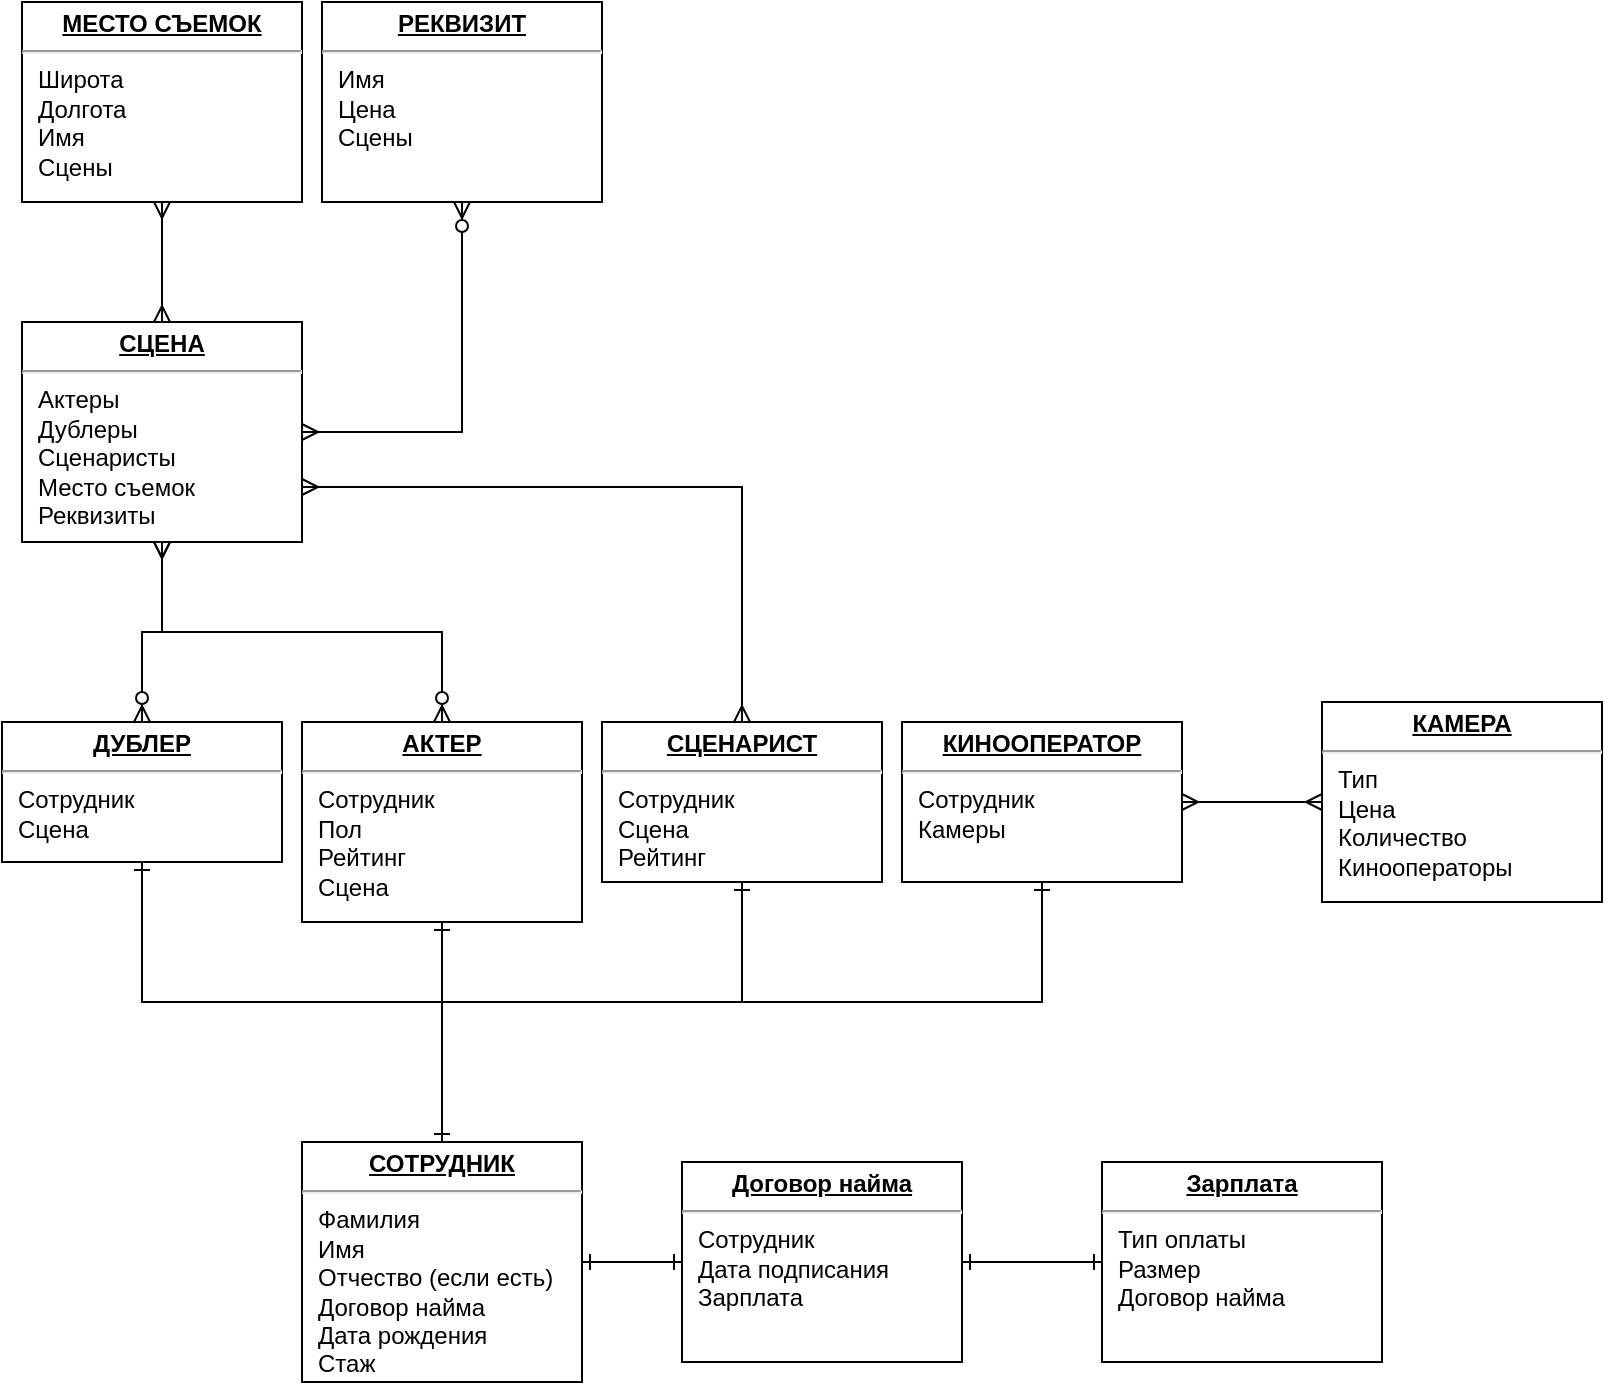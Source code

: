 <mxfile version="13.6.2" type="device"><diagram name="Page-1" id="a7904f86-f2b4-8e86-fa97-74104820619b"><mxGraphModel dx="971" dy="557" grid="1" gridSize="10" guides="1" tooltips="1" connect="1" arrows="1" fold="1" page="1" pageScale="1" pageWidth="1100" pageHeight="850" background="#ffffff" math="0" shadow="0"><root><mxCell id="0"/><mxCell id="1" parent="0"/><mxCell id="ISbWM6yRSSSMUi50u7g1-23" style="edgeStyle=orthogonalEdgeStyle;rounded=0;orthogonalLoop=1;jettySize=auto;html=1;exitX=0.5;exitY=0;exitDx=0;exitDy=0;entryX=0.5;entryY=1;entryDx=0;entryDy=0;startArrow=ERone;startFill=0;endArrow=ERone;endFill=0;" edge="1" parent="1" source="24794b860abc3c2d-1" target="ISbWM6yRSSSMUi50u7g1-9"><mxGeometry relative="1" as="geometry"/></mxCell><mxCell id="ISbWM6yRSSSMUi50u7g1-24" style="edgeStyle=orthogonalEdgeStyle;rounded=0;orthogonalLoop=1;jettySize=auto;html=1;exitX=0.5;exitY=0;exitDx=0;exitDy=0;entryX=0.5;entryY=1;entryDx=0;entryDy=0;startArrow=ERone;startFill=0;endArrow=ERone;endFill=0;" edge="1" parent="1" source="24794b860abc3c2d-1" target="ISbWM6yRSSSMUi50u7g1-8"><mxGeometry relative="1" as="geometry"/></mxCell><mxCell id="ISbWM6yRSSSMUi50u7g1-27" style="edgeStyle=orthogonalEdgeStyle;rounded=0;orthogonalLoop=1;jettySize=auto;html=1;exitX=1;exitY=0.5;exitDx=0;exitDy=0;entryX=0;entryY=0.5;entryDx=0;entryDy=0;startArrow=ERone;startFill=0;endArrow=ERone;endFill=0;" edge="1" parent="1" source="24794b860abc3c2d-1" target="24794b860abc3c2d-16"><mxGeometry relative="1" as="geometry"/></mxCell><mxCell id="24794b860abc3c2d-1" value="&lt;p style=&quot;margin: 0px ; margin-top: 4px ; text-align: center ; text-decoration: underline&quot;&gt;&lt;b&gt;СОТРУДНИК&lt;/b&gt;&lt;/p&gt;&lt;hr&gt;&lt;p style=&quot;margin: 0px ; margin-left: 8px&quot;&gt;Фамилия&lt;/p&gt;&lt;p style=&quot;margin: 0px ; margin-left: 8px&quot;&gt;Имя&lt;/p&gt;&lt;p style=&quot;margin: 0px ; margin-left: 8px&quot;&gt;Отчество (если есть)&lt;/p&gt;&lt;p style=&quot;margin: 0px ; margin-left: 8px&quot;&gt;Договор найма&lt;/p&gt;&lt;p style=&quot;margin: 0px ; margin-left: 8px&quot;&gt;Дата рождения&lt;/p&gt;&lt;p style=&quot;margin: 0px ; margin-left: 8px&quot;&gt;Стаж&lt;br&gt;&lt;/p&gt;" style="verticalAlign=top;align=left;overflow=fill;fontSize=12;fontFamily=Helvetica;html=1;rounded=0;shadow=0;comic=0;labelBackgroundColor=none;strokeWidth=1" parent="1" vertex="1"><mxGeometry x="220" y="610" width="140" height="120" as="geometry"/></mxCell><mxCell id="ISbWM6yRSSSMUi50u7g1-28" style="edgeStyle=orthogonalEdgeStyle;rounded=0;orthogonalLoop=1;jettySize=auto;html=1;exitX=1;exitY=0.5;exitDx=0;exitDy=0;entryX=0;entryY=0.5;entryDx=0;entryDy=0;startArrow=ERone;startFill=0;endArrow=ERone;endFill=0;" edge="1" parent="1" source="24794b860abc3c2d-16" target="ISbWM6yRSSSMUi50u7g1-7"><mxGeometry relative="1" as="geometry"/></mxCell><mxCell id="24794b860abc3c2d-16" value="&lt;p style=&quot;margin: 0px ; margin-top: 4px ; text-align: center ; text-decoration: underline&quot;&gt;&lt;b&gt;Договор найма&lt;/b&gt;&lt;/p&gt;&lt;hr&gt;&lt;p style=&quot;margin: 0px ; margin-left: 8px&quot;&gt;Сотрудник&lt;/p&gt;&lt;p style=&quot;margin: 0px ; margin-left: 8px&quot;&gt;Дата подписания&lt;/p&gt;&lt;p style=&quot;margin: 0px ; margin-left: 8px&quot;&gt;Зарплата&lt;/p&gt;" style="verticalAlign=top;align=left;overflow=fill;fontSize=12;fontFamily=Helvetica;html=1;rounded=0;shadow=0;comic=0;labelBackgroundColor=none;strokeWidth=1" parent="1" vertex="1"><mxGeometry x="410" y="620" width="140" height="100" as="geometry"/></mxCell><mxCell id="ISbWM6yRSSSMUi50u7g1-7" value="&lt;p style=&quot;margin: 0px ; margin-top: 4px ; text-align: center ; text-decoration: underline&quot;&gt;&lt;b&gt;Зарплата&lt;/b&gt;&lt;/p&gt;&lt;hr&gt;&lt;p style=&quot;margin: 0px ; margin-left: 8px&quot;&gt;Тип оплаты&lt;/p&gt;&lt;p style=&quot;margin: 0px ; margin-left: 8px&quot;&gt;Размер&lt;/p&gt;&lt;p style=&quot;margin: 0px ; margin-left: 8px&quot;&gt;Договор найма&lt;/p&gt;" style="verticalAlign=top;align=left;overflow=fill;fontSize=12;fontFamily=Helvetica;html=1;rounded=0;shadow=0;comic=0;labelBackgroundColor=none;strokeWidth=1" vertex="1" parent="1"><mxGeometry x="620" y="620" width="140" height="100" as="geometry"/></mxCell><mxCell id="ISbWM6yRSSSMUi50u7g1-21" style="edgeStyle=orthogonalEdgeStyle;rounded=0;orthogonalLoop=1;jettySize=auto;html=1;exitX=0.5;exitY=0;exitDx=0;exitDy=0;entryX=0.5;entryY=1;entryDx=0;entryDy=0;startArrow=ERzeroToMany;startFill=1;endArrow=ERmany;endFill=0;" edge="1" parent="1" source="ISbWM6yRSSSMUi50u7g1-8" target="ISbWM6yRSSSMUi50u7g1-15"><mxGeometry relative="1" as="geometry"/></mxCell><mxCell id="ISbWM6yRSSSMUi50u7g1-8" value="&lt;p style=&quot;margin: 0px ; margin-top: 4px ; text-align: center ; text-decoration: underline&quot;&gt;&lt;b&gt;АКТЕР&lt;/b&gt;&lt;/p&gt;&lt;hr&gt;&lt;p style=&quot;margin: 0px ; margin-left: 8px&quot;&gt;&lt;span&gt;Сотрудник&lt;/span&gt;&lt;/p&gt;&lt;p style=&quot;margin: 0px ; margin-left: 8px&quot;&gt;Пол&lt;/p&gt;&lt;p style=&quot;margin: 0px ; margin-left: 8px&quot;&gt;Рейтинг&lt;/p&gt;&lt;p style=&quot;margin: 0px ; margin-left: 8px&quot;&gt;Сцена&lt;/p&gt;" style="verticalAlign=top;align=left;overflow=fill;fontSize=12;fontFamily=Helvetica;html=1;rounded=0;shadow=0;comic=0;labelBackgroundColor=none;strokeWidth=1" vertex="1" parent="1"><mxGeometry x="220" y="400" width="140" height="100" as="geometry"/></mxCell><mxCell id="ISbWM6yRSSSMUi50u7g1-9" value="&lt;p style=&quot;margin: 0px ; margin-top: 4px ; text-align: center ; text-decoration: underline&quot;&gt;&lt;b&gt;ДУБЛЕР&lt;/b&gt;&lt;/p&gt;&lt;hr&gt;&lt;p style=&quot;margin: 0px ; margin-left: 8px&quot;&gt;&lt;span&gt;Сотрудник&lt;/span&gt;&lt;/p&gt;&lt;p style=&quot;margin: 0px ; margin-left: 8px&quot;&gt;&lt;span&gt;Сцена&lt;/span&gt;&lt;/p&gt;" style="verticalAlign=top;align=left;overflow=fill;fontSize=12;fontFamily=Helvetica;html=1;rounded=0;shadow=0;comic=0;labelBackgroundColor=none;strokeWidth=1" vertex="1" parent="1"><mxGeometry x="70" y="400" width="140" height="70" as="geometry"/></mxCell><mxCell id="ISbWM6yRSSSMUi50u7g1-22" style="edgeStyle=orthogonalEdgeStyle;rounded=0;orthogonalLoop=1;jettySize=auto;html=1;exitX=0.5;exitY=0;exitDx=0;exitDy=0;entryX=1;entryY=0.75;entryDx=0;entryDy=0;startArrow=ERmany;startFill=0;endArrow=ERmany;endFill=0;" edge="1" parent="1" source="ISbWM6yRSSSMUi50u7g1-10" target="ISbWM6yRSSSMUi50u7g1-15"><mxGeometry relative="1" as="geometry"><Array as="points"><mxPoint x="440" y="283"/></Array></mxGeometry></mxCell><mxCell id="ISbWM6yRSSSMUi50u7g1-25" style="edgeStyle=orthogonalEdgeStyle;rounded=0;orthogonalLoop=1;jettySize=auto;html=1;exitX=0.5;exitY=1;exitDx=0;exitDy=0;startArrow=ERone;startFill=0;endArrow=ERone;endFill=0;" edge="1" parent="1" source="ISbWM6yRSSSMUi50u7g1-10"><mxGeometry relative="1" as="geometry"><mxPoint x="290" y="610" as="targetPoint"/><Array as="points"><mxPoint x="440" y="540"/><mxPoint x="290" y="540"/></Array></mxGeometry></mxCell><mxCell id="ISbWM6yRSSSMUi50u7g1-10" value="&lt;p style=&quot;margin: 0px ; margin-top: 4px ; text-align: center ; text-decoration: underline&quot;&gt;&lt;b&gt;СЦЕНАРИСТ&lt;/b&gt;&lt;/p&gt;&lt;hr&gt;&lt;p style=&quot;margin: 0px ; margin-left: 8px&quot;&gt;&lt;span&gt;Сотрудник&lt;/span&gt;&lt;/p&gt;&lt;p style=&quot;margin: 0px ; margin-left: 8px&quot;&gt;Сцена&lt;/p&gt;&lt;p style=&quot;margin: 0px ; margin-left: 8px&quot;&gt;Рейтинг&lt;/p&gt;" style="verticalAlign=top;align=left;overflow=fill;fontSize=12;fontFamily=Helvetica;html=1;rounded=0;shadow=0;comic=0;labelBackgroundColor=none;strokeWidth=1" vertex="1" parent="1"><mxGeometry x="370" y="400" width="140" height="80" as="geometry"/></mxCell><mxCell id="ISbWM6yRSSSMUi50u7g1-26" style="edgeStyle=orthogonalEdgeStyle;rounded=0;orthogonalLoop=1;jettySize=auto;html=1;exitX=0.5;exitY=1;exitDx=0;exitDy=0;entryX=0.5;entryY=0;entryDx=0;entryDy=0;startArrow=ERone;startFill=0;endArrow=ERone;endFill=0;" edge="1" parent="1" source="ISbWM6yRSSSMUi50u7g1-11" target="24794b860abc3c2d-1"><mxGeometry relative="1" as="geometry"><Array as="points"><mxPoint x="590" y="540"/><mxPoint x="290" y="540"/></Array></mxGeometry></mxCell><mxCell id="ISbWM6yRSSSMUi50u7g1-29" style="edgeStyle=orthogonalEdgeStyle;rounded=0;orthogonalLoop=1;jettySize=auto;html=1;exitX=1;exitY=0.5;exitDx=0;exitDy=0;entryX=0;entryY=0.5;entryDx=0;entryDy=0;startArrow=ERmany;startFill=0;endArrow=ERmany;endFill=0;" edge="1" parent="1" source="ISbWM6yRSSSMUi50u7g1-11" target="ISbWM6yRSSSMUi50u7g1-12"><mxGeometry relative="1" as="geometry"/></mxCell><mxCell id="ISbWM6yRSSSMUi50u7g1-11" value="&lt;p style=&quot;margin: 0px ; margin-top: 4px ; text-align: center ; text-decoration: underline&quot;&gt;&lt;b&gt;КИНООПЕРАТОР&lt;/b&gt;&lt;/p&gt;&lt;hr&gt;&lt;p style=&quot;margin: 0px ; margin-left: 8px&quot;&gt;&lt;span&gt;Сотрудник&lt;/span&gt;&lt;/p&gt;&lt;p style=&quot;margin: 0px ; margin-left: 8px&quot;&gt;&lt;span&gt;Камеры&lt;/span&gt;&lt;br&gt;&lt;/p&gt;" style="verticalAlign=top;align=left;overflow=fill;fontSize=12;fontFamily=Helvetica;html=1;rounded=0;shadow=0;comic=0;labelBackgroundColor=none;strokeWidth=1" vertex="1" parent="1"><mxGeometry x="520" y="400" width="140" height="80" as="geometry"/></mxCell><mxCell id="ISbWM6yRSSSMUi50u7g1-12" value="&lt;p style=&quot;margin: 0px ; margin-top: 4px ; text-align: center ; text-decoration: underline&quot;&gt;&lt;b&gt;КАМЕРА&lt;/b&gt;&lt;/p&gt;&lt;hr&gt;&lt;p style=&quot;margin: 0px ; margin-left: 8px&quot;&gt;Тип&lt;/p&gt;&lt;p style=&quot;margin: 0px ; margin-left: 8px&quot;&gt;Цена&lt;/p&gt;&lt;p style=&quot;margin: 0px ; margin-left: 8px&quot;&gt;Количество&lt;/p&gt;&lt;p style=&quot;margin: 0px ; margin-left: 8px&quot;&gt;Кинооператоры&lt;/p&gt;" style="verticalAlign=top;align=left;overflow=fill;fontSize=12;fontFamily=Helvetica;html=1;rounded=0;shadow=0;comic=0;labelBackgroundColor=none;strokeWidth=1" vertex="1" parent="1"><mxGeometry x="730" y="390" width="140" height="100" as="geometry"/></mxCell><mxCell id="ISbWM6yRSSSMUi50u7g1-19" style="edgeStyle=orthogonalEdgeStyle;rounded=0;orthogonalLoop=1;jettySize=auto;html=1;exitX=1;exitY=0.5;exitDx=0;exitDy=0;entryX=0.5;entryY=1;entryDx=0;entryDy=0;startArrow=ERmany;startFill=0;endArrow=ERzeroToMany;endFill=1;" edge="1" parent="1" source="ISbWM6yRSSSMUi50u7g1-15" target="ISbWM6yRSSSMUi50u7g1-17"><mxGeometry relative="1" as="geometry"/></mxCell><mxCell id="ISbWM6yRSSSMUi50u7g1-20" style="edgeStyle=orthogonalEdgeStyle;rounded=0;orthogonalLoop=1;jettySize=auto;html=1;exitX=0.5;exitY=1;exitDx=0;exitDy=0;entryX=0.5;entryY=0;entryDx=0;entryDy=0;startArrow=ERmany;startFill=0;endArrow=ERzeroToMany;endFill=1;" edge="1" parent="1" source="ISbWM6yRSSSMUi50u7g1-15" target="ISbWM6yRSSSMUi50u7g1-9"><mxGeometry relative="1" as="geometry"/></mxCell><mxCell id="ISbWM6yRSSSMUi50u7g1-15" value="&lt;p style=&quot;margin: 0px ; margin-top: 4px ; text-align: center ; text-decoration: underline&quot;&gt;&lt;b&gt;СЦЕНА&lt;/b&gt;&lt;/p&gt;&lt;hr&gt;&lt;p style=&quot;margin: 0px ; margin-left: 8px&quot;&gt;Актеры&lt;/p&gt;&lt;p style=&quot;margin: 0px ; margin-left: 8px&quot;&gt;Дублеры&lt;/p&gt;&lt;p style=&quot;margin: 0px ; margin-left: 8px&quot;&gt;Сценаристы&lt;/p&gt;&lt;p style=&quot;margin: 0px ; margin-left: 8px&quot;&gt;Место съемок&lt;/p&gt;&lt;p style=&quot;margin: 0px ; margin-left: 8px&quot;&gt;Реквизиты&lt;/p&gt;" style="verticalAlign=top;align=left;overflow=fill;fontSize=12;fontFamily=Helvetica;html=1;rounded=0;shadow=0;comic=0;labelBackgroundColor=none;strokeWidth=1" vertex="1" parent="1"><mxGeometry x="80" y="200" width="140" height="110" as="geometry"/></mxCell><mxCell id="ISbWM6yRSSSMUi50u7g1-18" style="edgeStyle=orthogonalEdgeStyle;rounded=0;orthogonalLoop=1;jettySize=auto;html=1;exitX=0.5;exitY=1;exitDx=0;exitDy=0;entryX=0.5;entryY=0;entryDx=0;entryDy=0;endArrow=ERmany;endFill=0;startArrow=ERmany;startFill=0;" edge="1" parent="1" source="ISbWM6yRSSSMUi50u7g1-16" target="ISbWM6yRSSSMUi50u7g1-15"><mxGeometry relative="1" as="geometry"/></mxCell><mxCell id="ISbWM6yRSSSMUi50u7g1-16" value="&lt;p style=&quot;margin: 0px ; margin-top: 4px ; text-align: center ; text-decoration: underline&quot;&gt;&lt;b&gt;МЕСТО СЪЕМОК&lt;/b&gt;&lt;/p&gt;&lt;hr&gt;&lt;p style=&quot;margin: 0px ; margin-left: 8px&quot;&gt;Широта&lt;/p&gt;&lt;p style=&quot;margin: 0px ; margin-left: 8px&quot;&gt;Долгота&lt;/p&gt;&lt;p style=&quot;margin: 0px ; margin-left: 8px&quot;&gt;Имя&lt;/p&gt;&lt;p style=&quot;margin: 0px ; margin-left: 8px&quot;&gt;Сцены&lt;/p&gt;" style="verticalAlign=top;align=left;overflow=fill;fontSize=12;fontFamily=Helvetica;html=1;rounded=0;shadow=0;comic=0;labelBackgroundColor=none;strokeWidth=1" vertex="1" parent="1"><mxGeometry x="80" y="40" width="140" height="100" as="geometry"/></mxCell><mxCell id="ISbWM6yRSSSMUi50u7g1-17" value="&lt;p style=&quot;margin: 0px ; margin-top: 4px ; text-align: center ; text-decoration: underline&quot;&gt;&lt;b&gt;РЕКВИЗИТ&lt;/b&gt;&lt;/p&gt;&lt;hr&gt;&lt;p style=&quot;margin: 0px ; margin-left: 8px&quot;&gt;Имя&lt;/p&gt;&lt;p style=&quot;margin: 0px ; margin-left: 8px&quot;&gt;Цена&lt;/p&gt;&lt;p style=&quot;margin: 0px ; margin-left: 8px&quot;&gt;Сцены&lt;/p&gt;" style="verticalAlign=top;align=left;overflow=fill;fontSize=12;fontFamily=Helvetica;html=1;rounded=0;shadow=0;comic=0;labelBackgroundColor=none;strokeWidth=1" vertex="1" parent="1"><mxGeometry x="230" y="40" width="140" height="100" as="geometry"/></mxCell></root></mxGraphModel></diagram></mxfile>